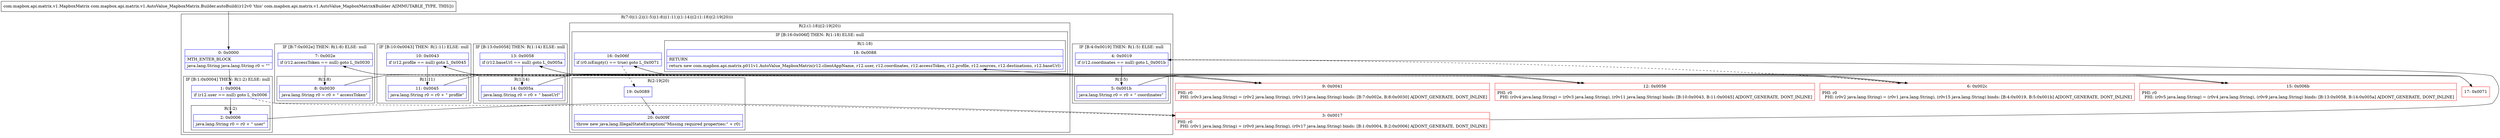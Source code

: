digraph "CFG forcom.mapbox.api.matrix.v1.AutoValue_MapboxMatrix.Builder.autoBuild()Lcom\/mapbox\/api\/matrix\/v1\/MapboxMatrix;" {
subgraph cluster_Region_698149267 {
label = "R(7:0|(1:2)|(1:5)|(1:8)|(1:11)|(1:14)|(2:(1:18)|(2:19|20)))";
node [shape=record,color=blue];
Node_0 [shape=record,label="{0\:\ 0x0000|MTH_ENTER_BLOCK\l|java.lang.String java.lang.String r0 = \"\"\l}"];
subgraph cluster_IfRegion_633779238 {
label = "IF [B:1:0x0004] THEN: R(1:2) ELSE: null";
node [shape=record,color=blue];
Node_1 [shape=record,label="{1\:\ 0x0004|if (r12.user == null) goto L_0x0006\l}"];
subgraph cluster_Region_375227962 {
label = "R(1:2)";
node [shape=record,color=blue];
Node_2 [shape=record,label="{2\:\ 0x0006|java.lang.String r0 = r0 + \" user\"\l}"];
}
}
subgraph cluster_IfRegion_1402751178 {
label = "IF [B:4:0x0019] THEN: R(1:5) ELSE: null";
node [shape=record,color=blue];
Node_4 [shape=record,label="{4\:\ 0x0019|if (r12.coordinates == null) goto L_0x001b\l}"];
subgraph cluster_Region_1600126940 {
label = "R(1:5)";
node [shape=record,color=blue];
Node_5 [shape=record,label="{5\:\ 0x001b|java.lang.String r0 = r0 + \" coordinates\"\l}"];
}
}
subgraph cluster_IfRegion_416712027 {
label = "IF [B:7:0x002e] THEN: R(1:8) ELSE: null";
node [shape=record,color=blue];
Node_7 [shape=record,label="{7\:\ 0x002e|if (r12.accessToken == null) goto L_0x0030\l}"];
subgraph cluster_Region_289496086 {
label = "R(1:8)";
node [shape=record,color=blue];
Node_8 [shape=record,label="{8\:\ 0x0030|java.lang.String r0 = r0 + \" accessToken\"\l}"];
}
}
subgraph cluster_IfRegion_1724244971 {
label = "IF [B:10:0x0043] THEN: R(1:11) ELSE: null";
node [shape=record,color=blue];
Node_10 [shape=record,label="{10\:\ 0x0043|if (r12.profile == null) goto L_0x0045\l}"];
subgraph cluster_Region_537031418 {
label = "R(1:11)";
node [shape=record,color=blue];
Node_11 [shape=record,label="{11\:\ 0x0045|java.lang.String r0 = r0 + \" profile\"\l}"];
}
}
subgraph cluster_IfRegion_1982995601 {
label = "IF [B:13:0x0058] THEN: R(1:14) ELSE: null";
node [shape=record,color=blue];
Node_13 [shape=record,label="{13\:\ 0x0058|if (r12.baseUrl == null) goto L_0x005a\l}"];
subgraph cluster_Region_2105969060 {
label = "R(1:14)";
node [shape=record,color=blue];
Node_14 [shape=record,label="{14\:\ 0x005a|java.lang.String r0 = r0 + \" baseUrl\"\l}"];
}
}
subgraph cluster_Region_1197068421 {
label = "R(2:(1:18)|(2:19|20))";
node [shape=record,color=blue];
subgraph cluster_IfRegion_628863913 {
label = "IF [B:16:0x006f] THEN: R(1:18) ELSE: null";
node [shape=record,color=blue];
Node_16 [shape=record,label="{16\:\ 0x006f|if (r0.isEmpty() == true) goto L_0x0071\l}"];
subgraph cluster_Region_1795778920 {
label = "R(1:18)";
node [shape=record,color=blue];
Node_18 [shape=record,label="{18\:\ 0x0088|RETURN\l|return new com.mapbox.api.matrix.p011v1.AutoValue_MapboxMatrix(r12.clientAppName, r12.user, r12.coordinates, r12.accessToken, r12.profile, r12.sources, r12.destinations, r12.baseUrl)\l}"];
}
}
subgraph cluster_Region_1052895996 {
label = "R(2:19|20)";
node [shape=record,color=blue];
Node_19 [shape=record,label="{19\:\ 0x0089}"];
Node_20 [shape=record,label="{20\:\ 0x009f|throw new java.lang.IllegalStateException(\"Missing required properties:\" + r0)\l}"];
}
}
}
Node_3 [shape=record,color=red,label="{3\:\ 0x0017|PHI: r0 \l  PHI: (r0v1 java.lang.String) = (r0v0 java.lang.String), (r0v17 java.lang.String) binds: [B:1:0x0004, B:2:0x0006] A[DONT_GENERATE, DONT_INLINE]\l}"];
Node_6 [shape=record,color=red,label="{6\:\ 0x002c|PHI: r0 \l  PHI: (r0v2 java.lang.String) = (r0v1 java.lang.String), (r0v15 java.lang.String) binds: [B:4:0x0019, B:5:0x001b] A[DONT_GENERATE, DONT_INLINE]\l}"];
Node_9 [shape=record,color=red,label="{9\:\ 0x0041|PHI: r0 \l  PHI: (r0v3 java.lang.String) = (r0v2 java.lang.String), (r0v13 java.lang.String) binds: [B:7:0x002e, B:8:0x0030] A[DONT_GENERATE, DONT_INLINE]\l}"];
Node_12 [shape=record,color=red,label="{12\:\ 0x0056|PHI: r0 \l  PHI: (r0v4 java.lang.String) = (r0v3 java.lang.String), (r0v11 java.lang.String) binds: [B:10:0x0043, B:11:0x0045] A[DONT_GENERATE, DONT_INLINE]\l}"];
Node_15 [shape=record,color=red,label="{15\:\ 0x006b|PHI: r0 \l  PHI: (r0v5 java.lang.String) = (r0v4 java.lang.String), (r0v9 java.lang.String) binds: [B:13:0x0058, B:14:0x005a] A[DONT_GENERATE, DONT_INLINE]\l}"];
Node_17 [shape=record,color=red,label="{17\:\ 0x0071}"];
MethodNode[shape=record,label="{com.mapbox.api.matrix.v1.MapboxMatrix com.mapbox.api.matrix.v1.AutoValue_MapboxMatrix.Builder.autoBuild((r12v0 'this' com.mapbox.api.matrix.v1.AutoValue_MapboxMatrix$Builder A[IMMUTABLE_TYPE, THIS])) }"];
MethodNode -> Node_0;
Node_0 -> Node_1;
Node_1 -> Node_2;
Node_1 -> Node_3[style=dashed];
Node_2 -> Node_3;
Node_4 -> Node_5;
Node_4 -> Node_6[style=dashed];
Node_5 -> Node_6;
Node_7 -> Node_8;
Node_7 -> Node_9[style=dashed];
Node_8 -> Node_9;
Node_10 -> Node_11;
Node_10 -> Node_12[style=dashed];
Node_11 -> Node_12;
Node_13 -> Node_14;
Node_13 -> Node_15[style=dashed];
Node_14 -> Node_15;
Node_16 -> Node_17;
Node_16 -> Node_19[style=dashed];
Node_19 -> Node_20;
Node_3 -> Node_4;
Node_6 -> Node_7;
Node_9 -> Node_10;
Node_12 -> Node_13;
Node_15 -> Node_16;
Node_17 -> Node_18;
}

